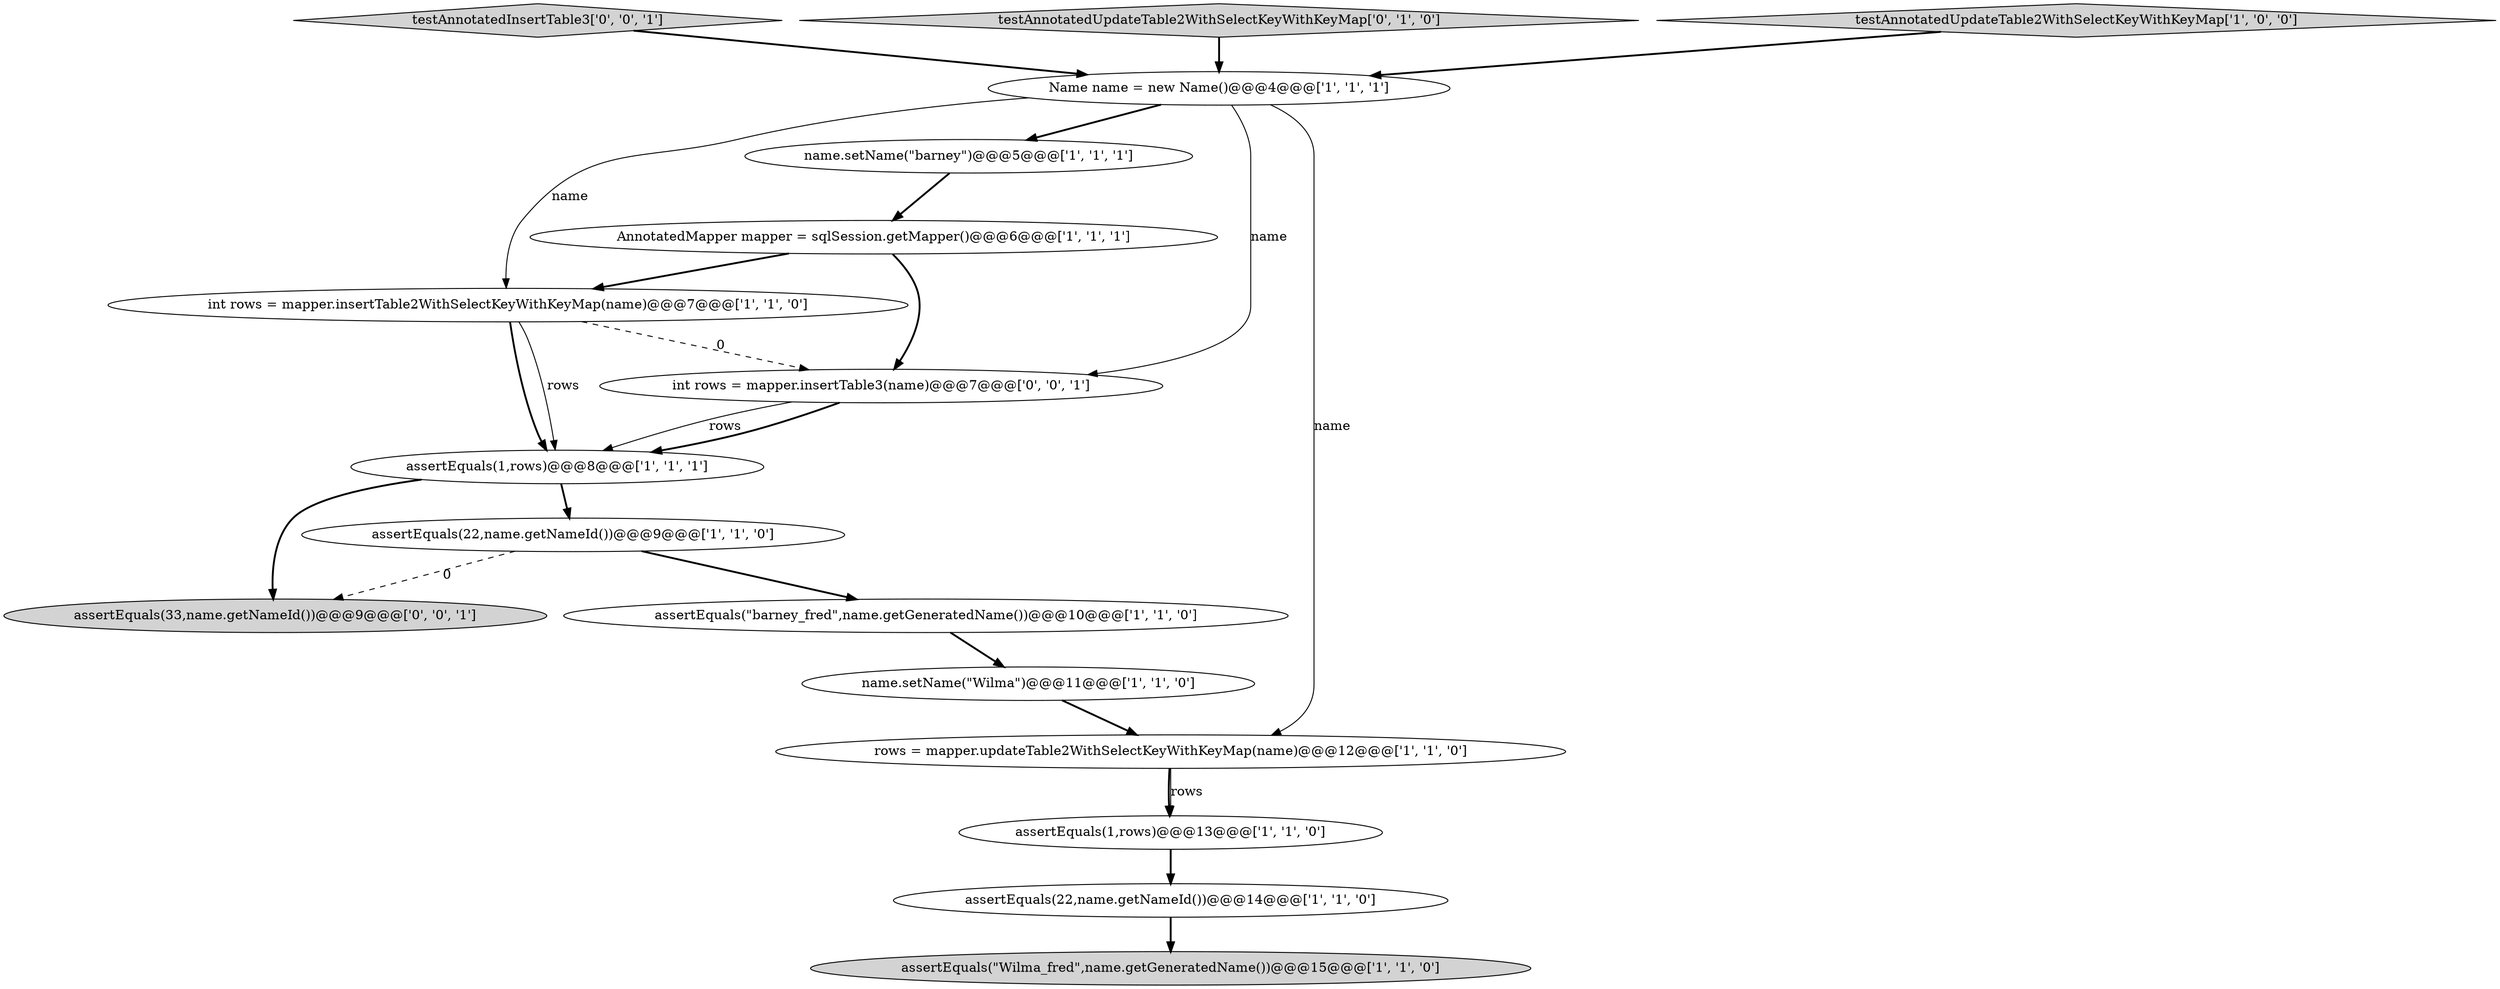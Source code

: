 digraph {
5 [style = filled, label = "int rows = mapper.insertTable2WithSelectKeyWithKeyMap(name)@@@7@@@['1', '1', '0']", fillcolor = white, shape = ellipse image = "AAA0AAABBB1BBB"];
16 [style = filled, label = "int rows = mapper.insertTable3(name)@@@7@@@['0', '0', '1']", fillcolor = white, shape = ellipse image = "AAA0AAABBB3BBB"];
7 [style = filled, label = "assertEquals(\"barney_fred\",name.getGeneratedName())@@@10@@@['1', '1', '0']", fillcolor = white, shape = ellipse image = "AAA0AAABBB1BBB"];
1 [style = filled, label = "assertEquals(1,rows)@@@13@@@['1', '1', '0']", fillcolor = white, shape = ellipse image = "AAA0AAABBB1BBB"];
14 [style = filled, label = "testAnnotatedInsertTable3['0', '0', '1']", fillcolor = lightgray, shape = diamond image = "AAA0AAABBB3BBB"];
8 [style = filled, label = "assertEquals(22,name.getNameId())@@@14@@@['1', '1', '0']", fillcolor = white, shape = ellipse image = "AAA0AAABBB1BBB"];
11 [style = filled, label = "Name name = new Name()@@@4@@@['1', '1', '1']", fillcolor = white, shape = ellipse image = "AAA0AAABBB1BBB"];
2 [style = filled, label = "assertEquals(1,rows)@@@8@@@['1', '1', '1']", fillcolor = white, shape = ellipse image = "AAA0AAABBB1BBB"];
12 [style = filled, label = "AnnotatedMapper mapper = sqlSession.getMapper()@@@6@@@['1', '1', '1']", fillcolor = white, shape = ellipse image = "AAA0AAABBB1BBB"];
13 [style = filled, label = "testAnnotatedUpdateTable2WithSelectKeyWithKeyMap['0', '1', '0']", fillcolor = lightgray, shape = diamond image = "AAA0AAABBB2BBB"];
9 [style = filled, label = "assertEquals(\"Wilma_fred\",name.getGeneratedName())@@@15@@@['1', '1', '0']", fillcolor = lightgray, shape = ellipse image = "AAA0AAABBB1BBB"];
15 [style = filled, label = "assertEquals(33,name.getNameId())@@@9@@@['0', '0', '1']", fillcolor = lightgray, shape = ellipse image = "AAA0AAABBB3BBB"];
10 [style = filled, label = "name.setName(\"barney\")@@@5@@@['1', '1', '1']", fillcolor = white, shape = ellipse image = "AAA0AAABBB1BBB"];
3 [style = filled, label = "rows = mapper.updateTable2WithSelectKeyWithKeyMap(name)@@@12@@@['1', '1', '0']", fillcolor = white, shape = ellipse image = "AAA0AAABBB1BBB"];
4 [style = filled, label = "testAnnotatedUpdateTable2WithSelectKeyWithKeyMap['1', '0', '0']", fillcolor = lightgray, shape = diamond image = "AAA0AAABBB1BBB"];
6 [style = filled, label = "assertEquals(22,name.getNameId())@@@9@@@['1', '1', '0']", fillcolor = white, shape = ellipse image = "AAA0AAABBB1BBB"];
0 [style = filled, label = "name.setName(\"Wilma\")@@@11@@@['1', '1', '0']", fillcolor = white, shape = ellipse image = "AAA0AAABBB1BBB"];
0->3 [style = bold, label=""];
11->3 [style = solid, label="name"];
1->8 [style = bold, label=""];
12->5 [style = bold, label=""];
3->1 [style = bold, label=""];
2->6 [style = bold, label=""];
3->1 [style = solid, label="rows"];
16->2 [style = solid, label="rows"];
7->0 [style = bold, label=""];
12->16 [style = bold, label=""];
16->2 [style = bold, label=""];
13->11 [style = bold, label=""];
5->16 [style = dashed, label="0"];
5->2 [style = bold, label=""];
11->5 [style = solid, label="name"];
6->15 [style = dashed, label="0"];
10->12 [style = bold, label=""];
11->10 [style = bold, label=""];
2->15 [style = bold, label=""];
8->9 [style = bold, label=""];
6->7 [style = bold, label=""];
4->11 [style = bold, label=""];
14->11 [style = bold, label=""];
11->16 [style = solid, label="name"];
5->2 [style = solid, label="rows"];
}
